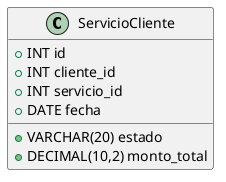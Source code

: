 @startuml

class ServicioCliente {
    + INT id
    + INT cliente_id
    + INT servicio_id
    + DATE fecha
    + VARCHAR(20) estado
    + DECIMAL(10,2) monto_total
}

@enduml
